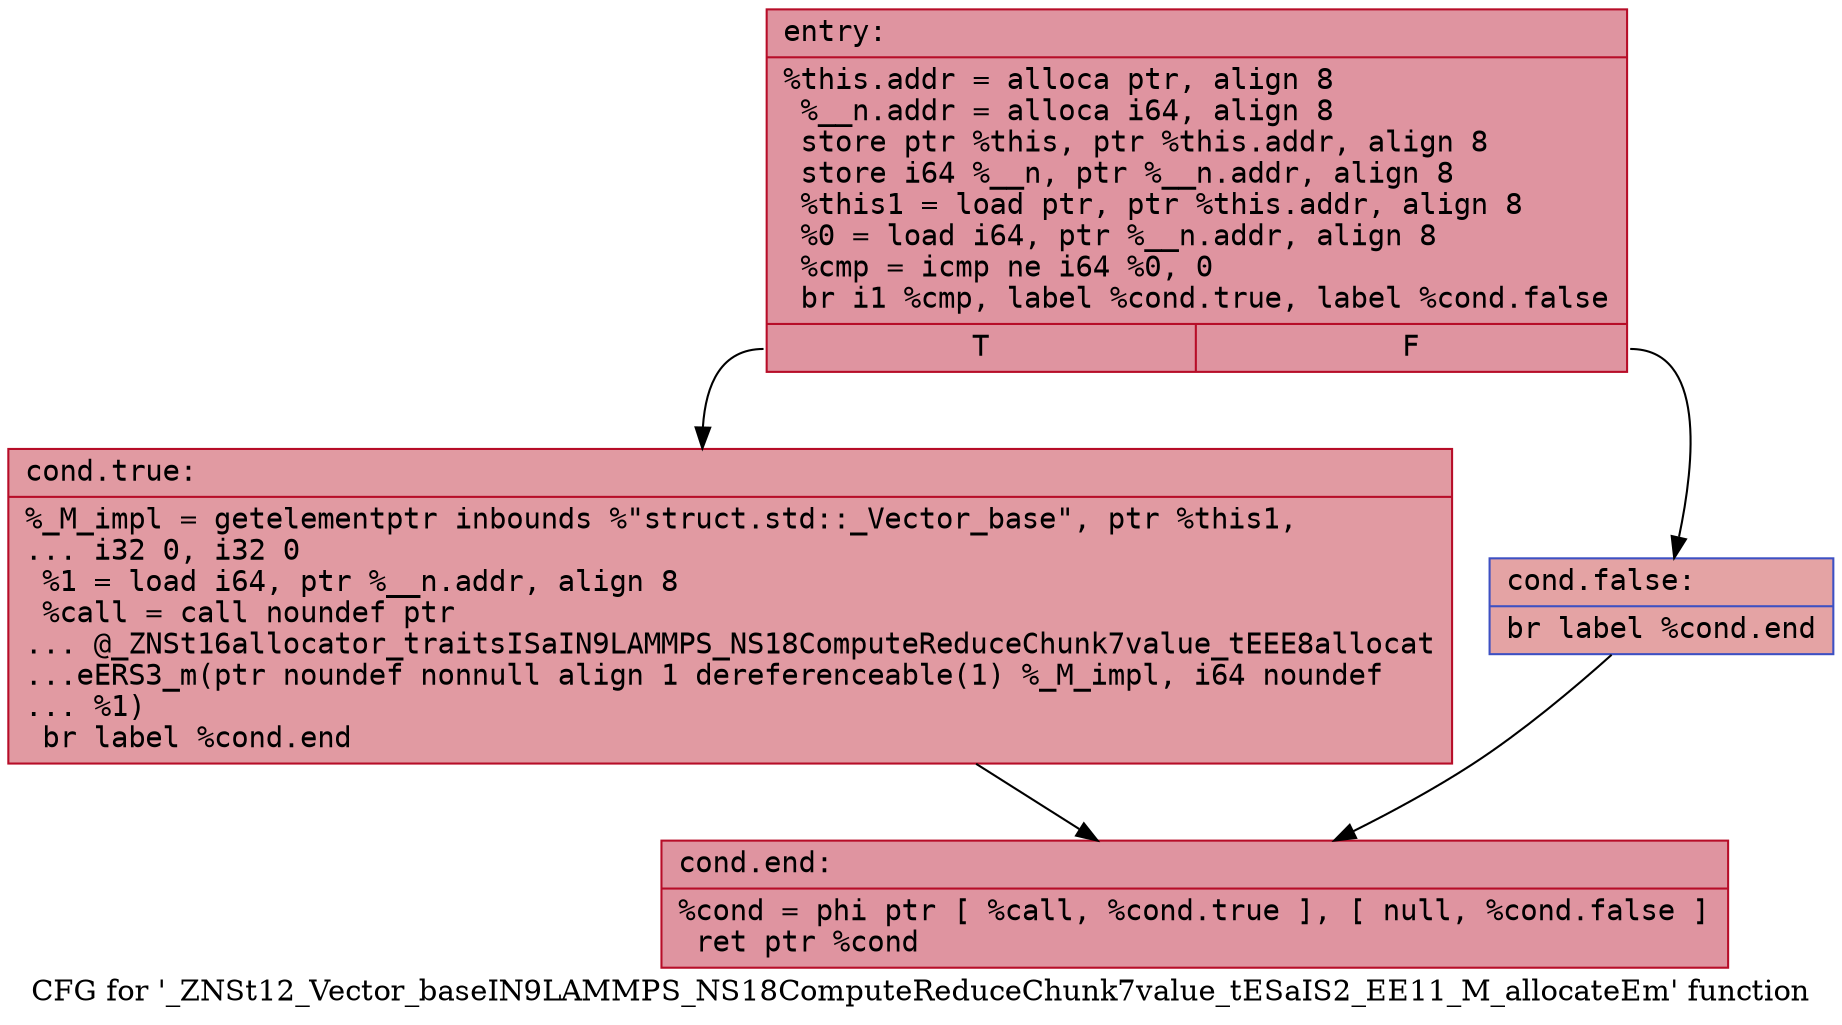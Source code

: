 digraph "CFG for '_ZNSt12_Vector_baseIN9LAMMPS_NS18ComputeReduceChunk7value_tESaIS2_EE11_M_allocateEm' function" {
	label="CFG for '_ZNSt12_Vector_baseIN9LAMMPS_NS18ComputeReduceChunk7value_tESaIS2_EE11_M_allocateEm' function";

	Node0x562fdb281ba0 [shape=record,color="#b70d28ff", style=filled, fillcolor="#b70d2870" fontname="Courier",label="{entry:\l|  %this.addr = alloca ptr, align 8\l  %__n.addr = alloca i64, align 8\l  store ptr %this, ptr %this.addr, align 8\l  store i64 %__n, ptr %__n.addr, align 8\l  %this1 = load ptr, ptr %this.addr, align 8\l  %0 = load i64, ptr %__n.addr, align 8\l  %cmp = icmp ne i64 %0, 0\l  br i1 %cmp, label %cond.true, label %cond.false\l|{<s0>T|<s1>F}}"];
	Node0x562fdb281ba0:s0 -> Node0x562fdb281f40[tooltip="entry -> cond.true\nProbability 62.50%" ];
	Node0x562fdb281ba0:s1 -> Node0x562fdb281fc0[tooltip="entry -> cond.false\nProbability 37.50%" ];
	Node0x562fdb281f40 [shape=record,color="#b70d28ff", style=filled, fillcolor="#bb1b2c70" fontname="Courier",label="{cond.true:\l|  %_M_impl = getelementptr inbounds %\"struct.std::_Vector_base\", ptr %this1,\l... i32 0, i32 0\l  %1 = load i64, ptr %__n.addr, align 8\l  %call = call noundef ptr\l... @_ZNSt16allocator_traitsISaIN9LAMMPS_NS18ComputeReduceChunk7value_tEEE8allocat\l...eERS3_m(ptr noundef nonnull align 1 dereferenceable(1) %_M_impl, i64 noundef\l... %1)\l  br label %cond.end\l}"];
	Node0x562fdb281f40 -> Node0x562fdb282480[tooltip="cond.true -> cond.end\nProbability 100.00%" ];
	Node0x562fdb281fc0 [shape=record,color="#3d50c3ff", style=filled, fillcolor="#c32e3170" fontname="Courier",label="{cond.false:\l|  br label %cond.end\l}"];
	Node0x562fdb281fc0 -> Node0x562fdb282480[tooltip="cond.false -> cond.end\nProbability 100.00%" ];
	Node0x562fdb282480 [shape=record,color="#b70d28ff", style=filled, fillcolor="#b70d2870" fontname="Courier",label="{cond.end:\l|  %cond = phi ptr [ %call, %cond.true ], [ null, %cond.false ]\l  ret ptr %cond\l}"];
}
